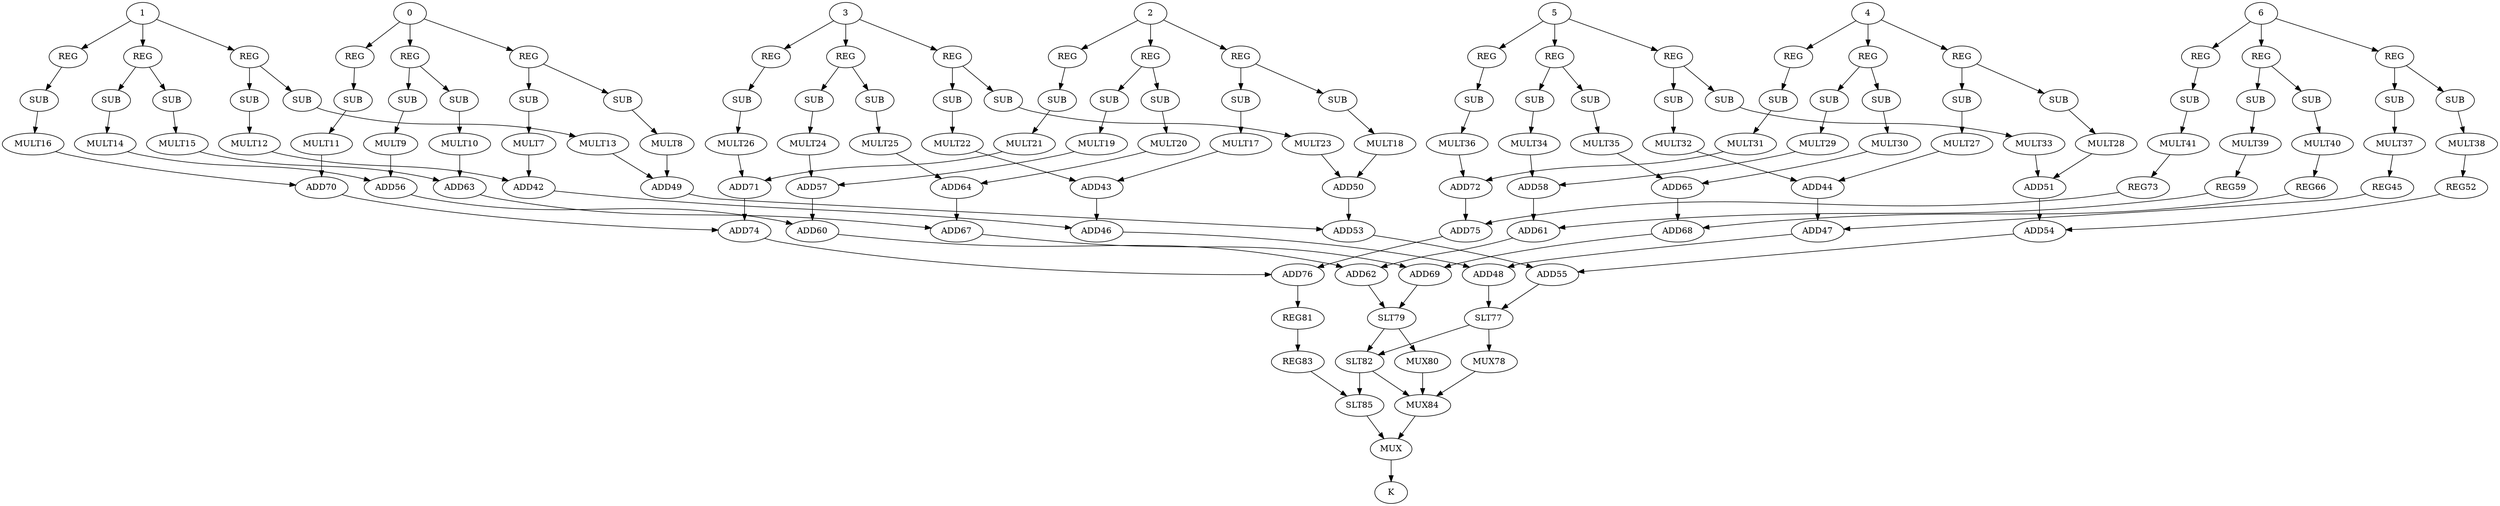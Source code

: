 strict digraph  {
0;
7 [label=MULT7];
8 [label=MULT8];
9 [label=MULT9];
10 [label=MULT10];
11 [label=MULT11];
1;
12 [label=MULT12];
13 [label=MULT13];
14 [label=MULT14];
15 [label=MULT15];
16 [label=MULT16];
2;
17 [label=MULT17];
18 [label=MULT18];
19 [label=MULT19];
20 [label=MULT20];
21 [label=MULT21];
3;
22 [label=MULT22];
23 [label=MULT23];
24 [label=MULT24];
25 [label=MULT25];
26 [label=MULT26];
4;
27 [label=MULT27];
28 [label=MULT28];
29 [label=MULT29];
30 [label=MULT30];
31 [label=MULT31];
5;
32 [label=MULT32];
33 [label=MULT33];
34 [label=MULT34];
35 [label=MULT35];
36 [label=MULT36];
6;
37 [label=MULT37];
38 [label=MULT38];
39 [label=MULT39];
40 [label=MULT40];
41 [label=MULT41];
42 [label=ADD42];
43 [label=ADD43];
44 [label=ADD44];
45 [label=REG45];
46 [label=ADD46];
47 [label=ADD47];
48 [label=ADD48];
49 [label=ADD49];
50 [label=ADD50];
51 [label=ADD51];
52 [label=REG52];
53 [label=ADD53];
54 [label=ADD54];
55 [label=ADD55];
56 [label=ADD56];
57 [label=ADD57];
58 [label=ADD58];
59 [label=REG59];
60 [label=ADD60];
61 [label=ADD61];
62 [label=ADD62];
63 [label=ADD63];
64 [label=ADD64];
65 [label=ADD65];
66 [label=REG66];
67 [label=ADD67];
68 [label=ADD68];
69 [label=ADD69];
70 [label=ADD70];
71 [label=ADD71];
72 [label=ADD72];
73 [label=REG73];
74 [label=ADD74];
75 [label=ADD75];
76 [label=ADD76];
77 [label=SLT77];
78 [label=MUX78];
79 [label=SLT79];
80 [label=MUX80];
81 [label=REG81];
82 [label=SLT82];
83 [label=REG83];
84 [label=MUX84];
85 [label=SLT85];
86 [label=MUX];
87 [label=K];
88 [label=SUB];
89 [label=SUB];
90 [label=SUB];
91 [label=SUB];
92 [label=SUB];
93 [label=SUB];
94 [label=SUB];
95 [label=SUB];
96 [label=SUB];
97 [label=SUB];
98 [label=SUB];
99 [label=SUB];
100 [label=SUB];
101 [label=SUB];
102 [label=SUB];
103 [label=SUB];
104 [label=SUB];
105 [label=SUB];
106 [label=SUB];
107 [label=SUB];
108 [label=SUB];
109 [label=SUB];
110 [label=SUB];
111 [label=SUB];
112 [label=SUB];
113 [label=SUB];
114 [label=SUB];
115 [label=SUB];
116 [label=SUB];
117 [label=SUB];
118 [label=SUB];
119 [label=SUB];
120 [label=SUB];
121 [label=SUB];
122 [label=SUB];
123 [label=REG];
124 [label=REG];
125 [label=REG];
126 [label=REG];
127 [label=REG];
128 [label=REG];
129 [label=REG];
130 [label=REG];
131 [label=REG];
132 [label=REG];
133 [label=REG];
134 [label=REG];
135 [label=REG];
136 [label=REG];
137 [label=REG];
138 [label=REG];
139 [label=REG];
140 [label=REG];
141 [label=REG];
142 [label=REG];
143 [label=REG];
0 -> 123;
0 -> 124;
0 -> 125;
7 -> 42;
8 -> 49;
9 -> 56;
10 -> 63;
11 -> 70;
1 -> 126;
1 -> 127;
1 -> 128;
12 -> 42;
13 -> 49;
14 -> 56;
15 -> 63;
16 -> 70;
2 -> 129;
2 -> 130;
2 -> 131;
17 -> 43;
18 -> 50;
19 -> 57;
20 -> 64;
21 -> 71;
3 -> 132;
3 -> 133;
3 -> 134;
22 -> 43;
23 -> 50;
24 -> 57;
25 -> 64;
26 -> 71;
4 -> 135;
4 -> 136;
4 -> 137;
27 -> 44;
28 -> 51;
29 -> 58;
30 -> 65;
31 -> 72;
5 -> 138;
5 -> 139;
5 -> 140;
32 -> 44;
33 -> 51;
34 -> 58;
35 -> 65;
36 -> 72;
6 -> 141;
6 -> 142;
6 -> 143;
37 -> 45;
38 -> 52;
39 -> 59;
40 -> 66;
41 -> 73;
42 -> 46;
43 -> 46;
44 -> 47;
45 -> 47;
46 -> 48;
47 -> 48;
48 -> 77;
49 -> 53;
50 -> 53;
51 -> 54;
52 -> 54;
53 -> 55;
54 -> 55;
55 -> 77;
56 -> 60;
57 -> 60;
58 -> 61;
59 -> 61;
60 -> 62;
61 -> 62;
62 -> 79;
63 -> 67;
64 -> 67;
65 -> 68;
66 -> 68;
67 -> 69;
68 -> 69;
69 -> 79;
70 -> 74;
71 -> 74;
72 -> 75;
73 -> 75;
74 -> 76;
75 -> 76;
76 -> 81;
77 -> 78;
77 -> 82;
78 -> 84;
79 -> 80;
79 -> 82;
80 -> 84;
81 -> 83;
82 -> 84;
82 -> 85;
83 -> 85;
84 -> 86;
85 -> 86;
86 -> 87;
88 -> 7;
89 -> 8;
90 -> 9;
91 -> 10;
92 -> 11;
93 -> 12;
94 -> 13;
95 -> 14;
96 -> 15;
97 -> 16;
98 -> 17;
99 -> 18;
100 -> 19;
101 -> 20;
102 -> 21;
103 -> 22;
104 -> 23;
105 -> 24;
106 -> 25;
107 -> 26;
108 -> 27;
109 -> 28;
110 -> 29;
111 -> 30;
112 -> 31;
113 -> 32;
114 -> 33;
115 -> 34;
116 -> 35;
117 -> 36;
118 -> 37;
119 -> 38;
120 -> 39;
121 -> 40;
122 -> 41;
123 -> 88;
123 -> 89;
124 -> 90;
124 -> 91;
125 -> 92;
126 -> 93;
126 -> 94;
127 -> 95;
127 -> 96;
128 -> 97;
129 -> 98;
129 -> 99;
130 -> 100;
130 -> 101;
131 -> 102;
132 -> 103;
132 -> 104;
133 -> 105;
133 -> 106;
134 -> 107;
135 -> 108;
135 -> 109;
136 -> 110;
136 -> 111;
137 -> 112;
138 -> 113;
138 -> 114;
139 -> 115;
139 -> 116;
140 -> 117;
141 -> 118;
141 -> 119;
142 -> 120;
142 -> 121;
143 -> 122;
}
